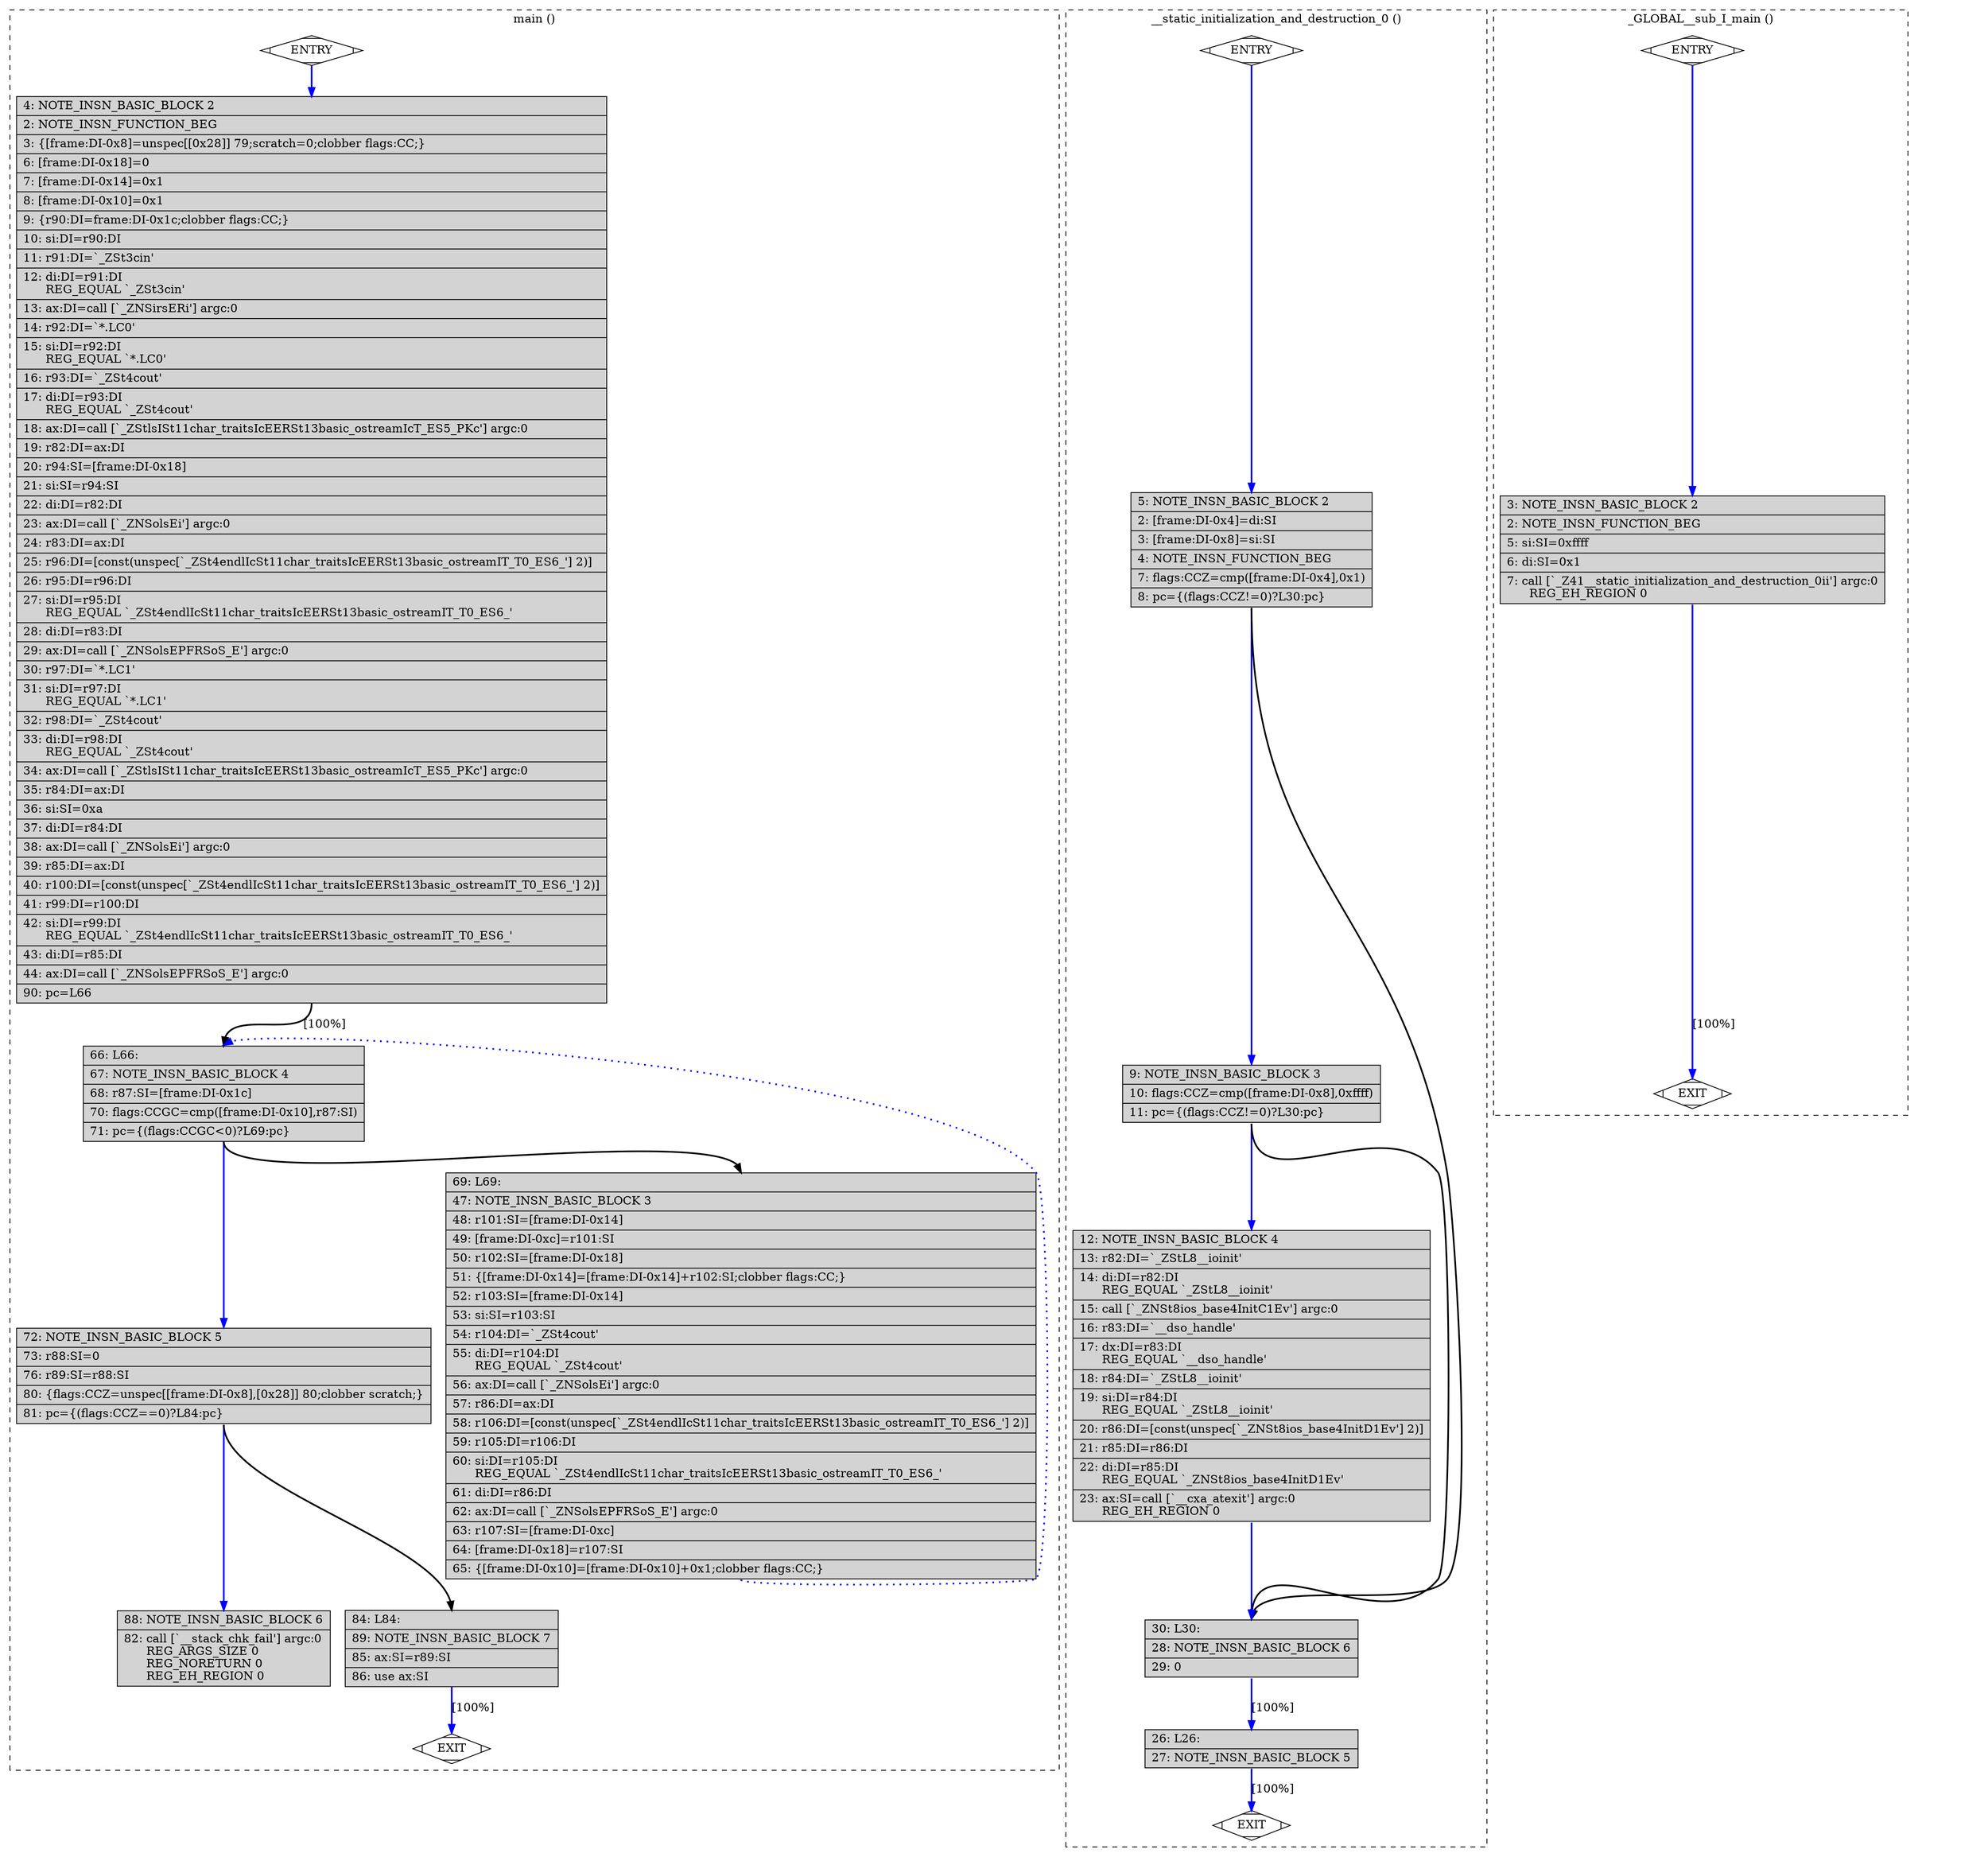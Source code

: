 digraph "a-fib.cpp.288r.mode_sw" {
overlap=false;
subgraph "cluster_main" {
	style="dashed";
	color="black";
	label="main ()";
	fn_1731_basic_block_0 [shape=Mdiamond,style=filled,fillcolor=white,label="ENTRY"];

	fn_1731_basic_block_2 [shape=record,style=filled,fillcolor=lightgrey,label="{\ \ \ \ 4:\ NOTE_INSN_BASIC_BLOCK\ 2\l\
|\ \ \ \ 2:\ NOTE_INSN_FUNCTION_BEG\l\
|\ \ \ \ 3:\ \{[frame:DI-0x8]=unspec[[0x28]]\ 79;scratch=0;clobber\ flags:CC;\}\l\
|\ \ \ \ 6:\ [frame:DI-0x18]=0\l\
|\ \ \ \ 7:\ [frame:DI-0x14]=0x1\l\
|\ \ \ \ 8:\ [frame:DI-0x10]=0x1\l\
|\ \ \ \ 9:\ \{r90:DI=frame:DI-0x1c;clobber\ flags:CC;\}\l\
|\ \ \ 10:\ si:DI=r90:DI\l\
|\ \ \ 11:\ r91:DI=`_ZSt3cin'\l\
|\ \ \ 12:\ di:DI=r91:DI\l\
\ \ \ \ \ \ REG_EQUAL\ `_ZSt3cin'\l\
|\ \ \ 13:\ ax:DI=call\ [`_ZNSirsERi']\ argc:0\l\
|\ \ \ 14:\ r92:DI=`*.LC0'\l\
|\ \ \ 15:\ si:DI=r92:DI\l\
\ \ \ \ \ \ REG_EQUAL\ `*.LC0'\l\
|\ \ \ 16:\ r93:DI=`_ZSt4cout'\l\
|\ \ \ 17:\ di:DI=r93:DI\l\
\ \ \ \ \ \ REG_EQUAL\ `_ZSt4cout'\l\
|\ \ \ 18:\ ax:DI=call\ [`_ZStlsISt11char_traitsIcEERSt13basic_ostreamIcT_ES5_PKc']\ argc:0\l\
|\ \ \ 19:\ r82:DI=ax:DI\l\
|\ \ \ 20:\ r94:SI=[frame:DI-0x18]\l\
|\ \ \ 21:\ si:SI=r94:SI\l\
|\ \ \ 22:\ di:DI=r82:DI\l\
|\ \ \ 23:\ ax:DI=call\ [`_ZNSolsEi']\ argc:0\l\
|\ \ \ 24:\ r83:DI=ax:DI\l\
|\ \ \ 25:\ r96:DI=[const(unspec[`_ZSt4endlIcSt11char_traitsIcEERSt13basic_ostreamIT_T0_ES6_']\ 2)]\l\
|\ \ \ 26:\ r95:DI=r96:DI\l\
|\ \ \ 27:\ si:DI=r95:DI\l\
\ \ \ \ \ \ REG_EQUAL\ `_ZSt4endlIcSt11char_traitsIcEERSt13basic_ostreamIT_T0_ES6_'\l\
|\ \ \ 28:\ di:DI=r83:DI\l\
|\ \ \ 29:\ ax:DI=call\ [`_ZNSolsEPFRSoS_E']\ argc:0\l\
|\ \ \ 30:\ r97:DI=`*.LC1'\l\
|\ \ \ 31:\ si:DI=r97:DI\l\
\ \ \ \ \ \ REG_EQUAL\ `*.LC1'\l\
|\ \ \ 32:\ r98:DI=`_ZSt4cout'\l\
|\ \ \ 33:\ di:DI=r98:DI\l\
\ \ \ \ \ \ REG_EQUAL\ `_ZSt4cout'\l\
|\ \ \ 34:\ ax:DI=call\ [`_ZStlsISt11char_traitsIcEERSt13basic_ostreamIcT_ES5_PKc']\ argc:0\l\
|\ \ \ 35:\ r84:DI=ax:DI\l\
|\ \ \ 36:\ si:SI=0xa\l\
|\ \ \ 37:\ di:DI=r84:DI\l\
|\ \ \ 38:\ ax:DI=call\ [`_ZNSolsEi']\ argc:0\l\
|\ \ \ 39:\ r85:DI=ax:DI\l\
|\ \ \ 40:\ r100:DI=[const(unspec[`_ZSt4endlIcSt11char_traitsIcEERSt13basic_ostreamIT_T0_ES6_']\ 2)]\l\
|\ \ \ 41:\ r99:DI=r100:DI\l\
|\ \ \ 42:\ si:DI=r99:DI\l\
\ \ \ \ \ \ REG_EQUAL\ `_ZSt4endlIcSt11char_traitsIcEERSt13basic_ostreamIT_T0_ES6_'\l\
|\ \ \ 43:\ di:DI=r85:DI\l\
|\ \ \ 44:\ ax:DI=call\ [`_ZNSolsEPFRSoS_E']\ argc:0\l\
|\ \ \ 90:\ pc=L66\l\
}"];

	fn_1731_basic_block_4 [shape=record,style=filled,fillcolor=lightgrey,label="{\ \ \ 66:\ L66:\l\
|\ \ \ 67:\ NOTE_INSN_BASIC_BLOCK\ 4\l\
|\ \ \ 68:\ r87:SI=[frame:DI-0x1c]\l\
|\ \ \ 70:\ flags:CCGC=cmp([frame:DI-0x10],r87:SI)\l\
|\ \ \ 71:\ pc=\{(flags:CCGC\<0)?L69:pc\}\l\
}"];

	fn_1731_basic_block_5 [shape=record,style=filled,fillcolor=lightgrey,label="{\ \ \ 72:\ NOTE_INSN_BASIC_BLOCK\ 5\l\
|\ \ \ 73:\ r88:SI=0\l\
|\ \ \ 76:\ r89:SI=r88:SI\l\
|\ \ \ 80:\ \{flags:CCZ=unspec[[frame:DI-0x8],[0x28]]\ 80;clobber\ scratch;\}\l\
|\ \ \ 81:\ pc=\{(flags:CCZ==0)?L84:pc\}\l\
}"];

	fn_1731_basic_block_6 [shape=record,style=filled,fillcolor=lightgrey,label="{\ \ \ 88:\ NOTE_INSN_BASIC_BLOCK\ 6\l\
|\ \ \ 82:\ call\ [`__stack_chk_fail']\ argc:0\l\
\ \ \ \ \ \ REG_ARGS_SIZE\ 0\l\
\ \ \ \ \ \ REG_NORETURN\ 0\l\
\ \ \ \ \ \ REG_EH_REGION\ 0\l\
}"];

	fn_1731_basic_block_7 [shape=record,style=filled,fillcolor=lightgrey,label="{\ \ \ 84:\ L84:\l\
|\ \ \ 89:\ NOTE_INSN_BASIC_BLOCK\ 7\l\
|\ \ \ 85:\ ax:SI=r89:SI\l\
|\ \ \ 86:\ use\ ax:SI\l\
}"];

	fn_1731_basic_block_3 [shape=record,style=filled,fillcolor=lightgrey,label="{\ \ \ 69:\ L69:\l\
|\ \ \ 47:\ NOTE_INSN_BASIC_BLOCK\ 3\l\
|\ \ \ 48:\ r101:SI=[frame:DI-0x14]\l\
|\ \ \ 49:\ [frame:DI-0xc]=r101:SI\l\
|\ \ \ 50:\ r102:SI=[frame:DI-0x18]\l\
|\ \ \ 51:\ \{[frame:DI-0x14]=[frame:DI-0x14]+r102:SI;clobber\ flags:CC;\}\l\
|\ \ \ 52:\ r103:SI=[frame:DI-0x14]\l\
|\ \ \ 53:\ si:SI=r103:SI\l\
|\ \ \ 54:\ r104:DI=`_ZSt4cout'\l\
|\ \ \ 55:\ di:DI=r104:DI\l\
\ \ \ \ \ \ REG_EQUAL\ `_ZSt4cout'\l\
|\ \ \ 56:\ ax:DI=call\ [`_ZNSolsEi']\ argc:0\l\
|\ \ \ 57:\ r86:DI=ax:DI\l\
|\ \ \ 58:\ r106:DI=[const(unspec[`_ZSt4endlIcSt11char_traitsIcEERSt13basic_ostreamIT_T0_ES6_']\ 2)]\l\
|\ \ \ 59:\ r105:DI=r106:DI\l\
|\ \ \ 60:\ si:DI=r105:DI\l\
\ \ \ \ \ \ REG_EQUAL\ `_ZSt4endlIcSt11char_traitsIcEERSt13basic_ostreamIT_T0_ES6_'\l\
|\ \ \ 61:\ di:DI=r86:DI\l\
|\ \ \ 62:\ ax:DI=call\ [`_ZNSolsEPFRSoS_E']\ argc:0\l\
|\ \ \ 63:\ r107:SI=[frame:DI-0xc]\l\
|\ \ \ 64:\ [frame:DI-0x18]=r107:SI\l\
|\ \ \ 65:\ \{[frame:DI-0x10]=[frame:DI-0x10]+0x1;clobber\ flags:CC;\}\l\
}"];

	fn_1731_basic_block_1 [shape=Mdiamond,style=filled,fillcolor=white,label="EXIT"];

	fn_1731_basic_block_0:s -> fn_1731_basic_block_2:n [style="solid,bold",color=blue,weight=100,constraint=true];
	fn_1731_basic_block_2:s -> fn_1731_basic_block_4:n [style="solid,bold",color=black,weight=10,constraint=true,label="[100%]"];
	fn_1731_basic_block_3:s -> fn_1731_basic_block_4:n [style="dotted,bold",color=blue,weight=10,constraint=false];
	fn_1731_basic_block_4:s -> fn_1731_basic_block_3:n [style="solid,bold",color=black,weight=10,constraint=true];
	fn_1731_basic_block_4:s -> fn_1731_basic_block_5:n [style="solid,bold",color=blue,weight=100,constraint=true];
	fn_1731_basic_block_5:s -> fn_1731_basic_block_7:n [style="solid,bold",color=black,weight=10,constraint=true];
	fn_1731_basic_block_5:s -> fn_1731_basic_block_6:n [style="solid,bold",color=blue,weight=100,constraint=true];
	fn_1731_basic_block_7:s -> fn_1731_basic_block_1:n [style="solid,bold",color=blue,weight=100,constraint=true,label="[100%]"];
	fn_1731_basic_block_0:s -> fn_1731_basic_block_1:n [style="invis",constraint=true];
}
subgraph "cluster___static_initialization_and_destruction_0" {
	style="dashed";
	color="black";
	label="__static_initialization_and_destruction_0 ()";
	fn_2234_basic_block_0 [shape=Mdiamond,style=filled,fillcolor=white,label="ENTRY"];

	fn_2234_basic_block_2 [shape=record,style=filled,fillcolor=lightgrey,label="{\ \ \ \ 5:\ NOTE_INSN_BASIC_BLOCK\ 2\l\
|\ \ \ \ 2:\ [frame:DI-0x4]=di:SI\l\
|\ \ \ \ 3:\ [frame:DI-0x8]=si:SI\l\
|\ \ \ \ 4:\ NOTE_INSN_FUNCTION_BEG\l\
|\ \ \ \ 7:\ flags:CCZ=cmp([frame:DI-0x4],0x1)\l\
|\ \ \ \ 8:\ pc=\{(flags:CCZ!=0)?L30:pc\}\l\
}"];

	fn_2234_basic_block_3 [shape=record,style=filled,fillcolor=lightgrey,label="{\ \ \ \ 9:\ NOTE_INSN_BASIC_BLOCK\ 3\l\
|\ \ \ 10:\ flags:CCZ=cmp([frame:DI-0x8],0xffff)\l\
|\ \ \ 11:\ pc=\{(flags:CCZ!=0)?L30:pc\}\l\
}"];

	fn_2234_basic_block_4 [shape=record,style=filled,fillcolor=lightgrey,label="{\ \ \ 12:\ NOTE_INSN_BASIC_BLOCK\ 4\l\
|\ \ \ 13:\ r82:DI=`_ZStL8__ioinit'\l\
|\ \ \ 14:\ di:DI=r82:DI\l\
\ \ \ \ \ \ REG_EQUAL\ `_ZStL8__ioinit'\l\
|\ \ \ 15:\ call\ [`_ZNSt8ios_base4InitC1Ev']\ argc:0\l\
|\ \ \ 16:\ r83:DI=`__dso_handle'\l\
|\ \ \ 17:\ dx:DI=r83:DI\l\
\ \ \ \ \ \ REG_EQUAL\ `__dso_handle'\l\
|\ \ \ 18:\ r84:DI=`_ZStL8__ioinit'\l\
|\ \ \ 19:\ si:DI=r84:DI\l\
\ \ \ \ \ \ REG_EQUAL\ `_ZStL8__ioinit'\l\
|\ \ \ 20:\ r86:DI=[const(unspec[`_ZNSt8ios_base4InitD1Ev']\ 2)]\l\
|\ \ \ 21:\ r85:DI=r86:DI\l\
|\ \ \ 22:\ di:DI=r85:DI\l\
\ \ \ \ \ \ REG_EQUAL\ `_ZNSt8ios_base4InitD1Ev'\l\
|\ \ \ 23:\ ax:SI=call\ [`__cxa_atexit']\ argc:0\l\
\ \ \ \ \ \ REG_EH_REGION\ 0\l\
}"];

	fn_2234_basic_block_6 [shape=record,style=filled,fillcolor=lightgrey,label="{\ \ \ 30:\ L30:\l\
|\ \ \ 28:\ NOTE_INSN_BASIC_BLOCK\ 6\l\
|\ \ \ 29:\ 0\l\
}"];

	fn_2234_basic_block_5 [shape=record,style=filled,fillcolor=lightgrey,label="{\ \ \ 26:\ L26:\l\
|\ \ \ 27:\ NOTE_INSN_BASIC_BLOCK\ 5\l\
}"];

	fn_2234_basic_block_1 [shape=Mdiamond,style=filled,fillcolor=white,label="EXIT"];

	fn_2234_basic_block_0:s -> fn_2234_basic_block_2:n [style="solid,bold",color=blue,weight=100,constraint=true];
	fn_2234_basic_block_2:s -> fn_2234_basic_block_3:n [style="solid,bold",color=blue,weight=100,constraint=true];
	fn_2234_basic_block_2:s -> fn_2234_basic_block_6:n [style="solid,bold",color=black,weight=10,constraint=true];
	fn_2234_basic_block_3:s -> fn_2234_basic_block_4:n [style="solid,bold",color=blue,weight=100,constraint=true];
	fn_2234_basic_block_3:s -> fn_2234_basic_block_6:n [style="solid,bold",color=black,weight=10,constraint=true];
	fn_2234_basic_block_4:s -> fn_2234_basic_block_6:n [style="solid,bold",color=blue,weight=100,constraint=true];
	fn_2234_basic_block_6:s -> fn_2234_basic_block_5:n [style="solid,bold",color=blue,weight=100,constraint=true,label="[100%]"];
	fn_2234_basic_block_5:s -> fn_2234_basic_block_1:n [style="solid,bold",color=blue,weight=100,constraint=true,label="[100%]"];
	fn_2234_basic_block_0:s -> fn_2234_basic_block_1:n [style="invis",constraint=true];
}
subgraph "cluster__GLOBAL__sub_I_main" {
	style="dashed";
	color="black";
	label="_GLOBAL__sub_I_main ()";
	fn_2235_basic_block_0 [shape=Mdiamond,style=filled,fillcolor=white,label="ENTRY"];

	fn_2235_basic_block_2 [shape=record,style=filled,fillcolor=lightgrey,label="{\ \ \ \ 3:\ NOTE_INSN_BASIC_BLOCK\ 2\l\
|\ \ \ \ 2:\ NOTE_INSN_FUNCTION_BEG\l\
|\ \ \ \ 5:\ si:SI=0xffff\l\
|\ \ \ \ 6:\ di:SI=0x1\l\
|\ \ \ \ 7:\ call\ [`_Z41__static_initialization_and_destruction_0ii']\ argc:0\l\
\ \ \ \ \ \ REG_EH_REGION\ 0\l\
}"];

	fn_2235_basic_block_1 [shape=Mdiamond,style=filled,fillcolor=white,label="EXIT"];

	fn_2235_basic_block_0:s -> fn_2235_basic_block_2:n [style="solid,bold",color=blue,weight=100,constraint=true];
	fn_2235_basic_block_2:s -> fn_2235_basic_block_1:n [style="solid,bold",color=blue,weight=100,constraint=true,label="[100%]"];
	fn_2235_basic_block_0:s -> fn_2235_basic_block_1:n [style="invis",constraint=true];
}
}
